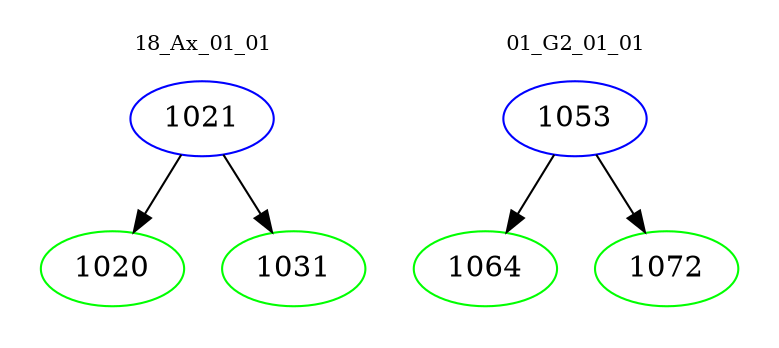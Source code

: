 digraph{
subgraph cluster_0 {
color = white
label = "18_Ax_01_01";
fontsize=10;
T0_1021 [label="1021", color="blue"]
T0_1021 -> T0_1020 [color="black"]
T0_1020 [label="1020", color="green"]
T0_1021 -> T0_1031 [color="black"]
T0_1031 [label="1031", color="green"]
}
subgraph cluster_1 {
color = white
label = "01_G2_01_01";
fontsize=10;
T1_1053 [label="1053", color="blue"]
T1_1053 -> T1_1064 [color="black"]
T1_1064 [label="1064", color="green"]
T1_1053 -> T1_1072 [color="black"]
T1_1072 [label="1072", color="green"]
}
}
